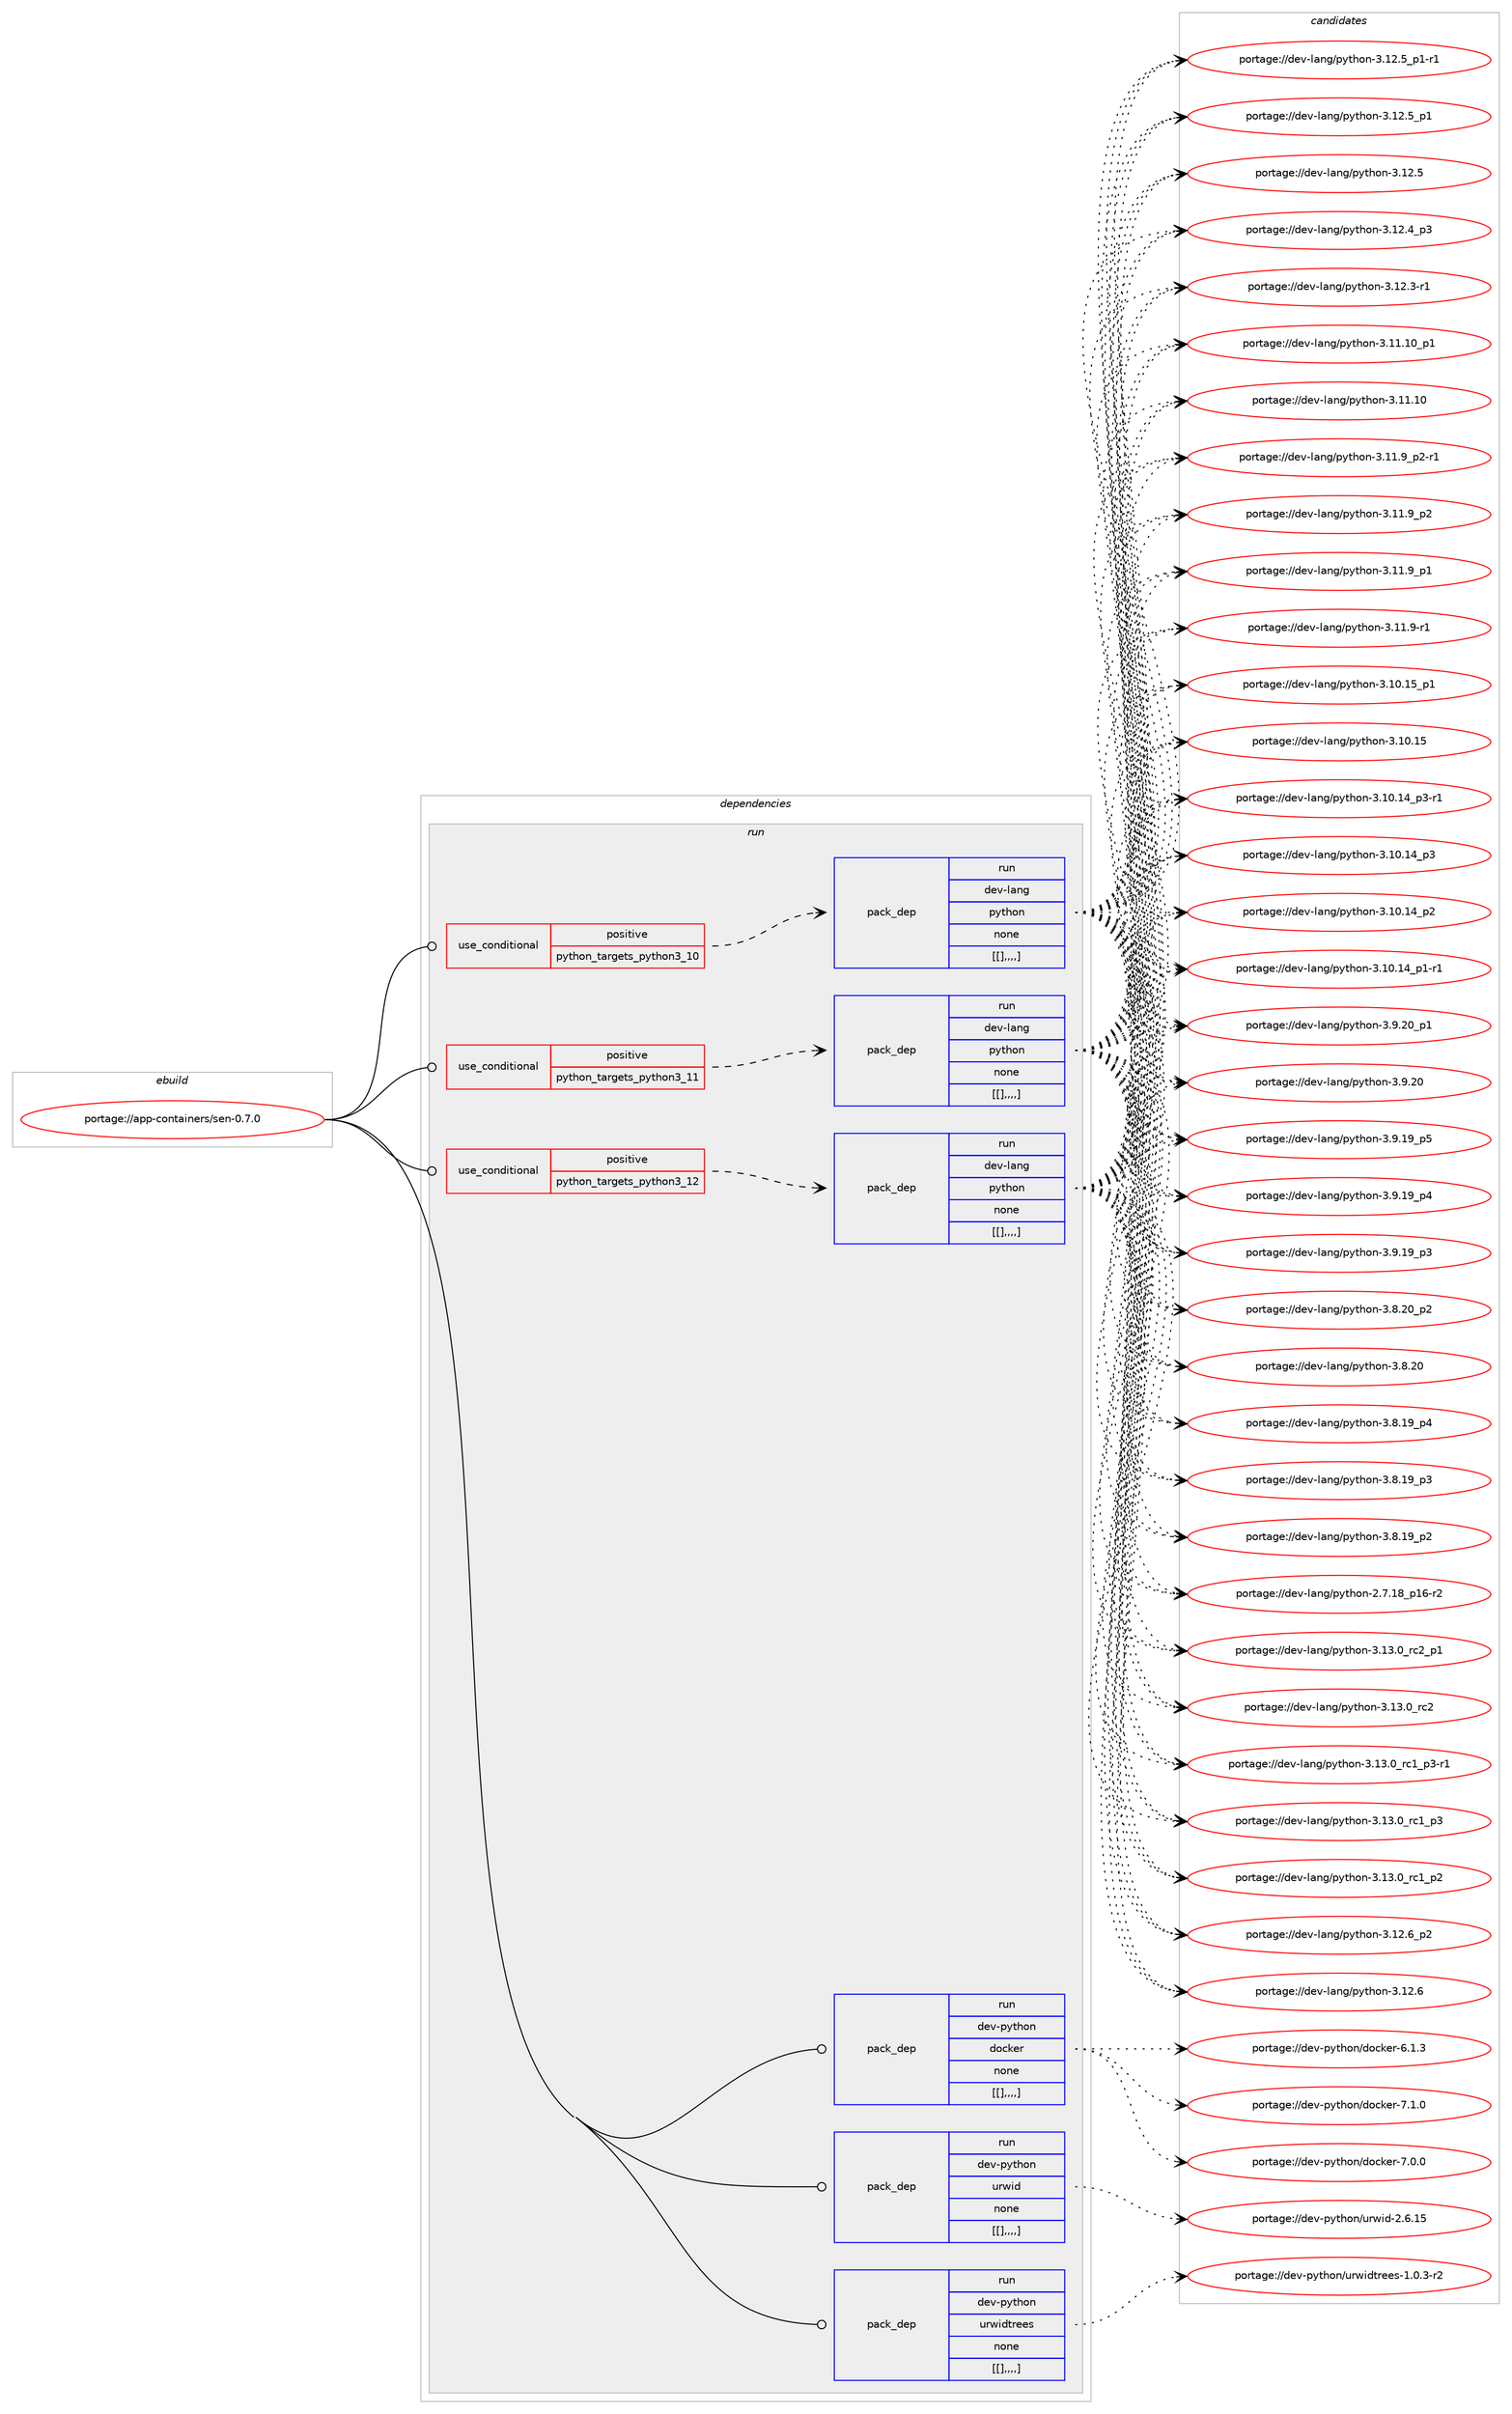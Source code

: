 digraph prolog {

# *************
# Graph options
# *************

newrank=true;
concentrate=true;
compound=true;
graph [rankdir=LR,fontname=Helvetica,fontsize=10,ranksep=1.5];#, ranksep=2.5, nodesep=0.2];
edge  [arrowhead=vee];
node  [fontname=Helvetica,fontsize=10];

# **********
# The ebuild
# **********

subgraph cluster_leftcol {
color=gray;
label=<<i>ebuild</i>>;
id [label="portage://app-containers/sen-0.7.0", color=red, width=4, href="../app-containers/sen-0.7.0.svg"];
}

# ****************
# The dependencies
# ****************

subgraph cluster_midcol {
color=gray;
label=<<i>dependencies</i>>;
subgraph cluster_compile {
fillcolor="#eeeeee";
style=filled;
label=<<i>compile</i>>;
}
subgraph cluster_compileandrun {
fillcolor="#eeeeee";
style=filled;
label=<<i>compile and run</i>>;
}
subgraph cluster_run {
fillcolor="#eeeeee";
style=filled;
label=<<i>run</i>>;
subgraph cond3434 {
dependency12498 [label=<<TABLE BORDER="0" CELLBORDER="1" CELLSPACING="0" CELLPADDING="4"><TR><TD ROWSPAN="3" CELLPADDING="10">use_conditional</TD></TR><TR><TD>positive</TD></TR><TR><TD>python_targets_python3_10</TD></TR></TABLE>>, shape=none, color=red];
subgraph pack8996 {
dependency12499 [label=<<TABLE BORDER="0" CELLBORDER="1" CELLSPACING="0" CELLPADDING="4" WIDTH="220"><TR><TD ROWSPAN="6" CELLPADDING="30">pack_dep</TD></TR><TR><TD WIDTH="110">run</TD></TR><TR><TD>dev-lang</TD></TR><TR><TD>python</TD></TR><TR><TD>none</TD></TR><TR><TD>[[],,,,]</TD></TR></TABLE>>, shape=none, color=blue];
}
dependency12498:e -> dependency12499:w [weight=20,style="dashed",arrowhead="vee"];
}
id:e -> dependency12498:w [weight=20,style="solid",arrowhead="odot"];
subgraph cond3435 {
dependency12500 [label=<<TABLE BORDER="0" CELLBORDER="1" CELLSPACING="0" CELLPADDING="4"><TR><TD ROWSPAN="3" CELLPADDING="10">use_conditional</TD></TR><TR><TD>positive</TD></TR><TR><TD>python_targets_python3_11</TD></TR></TABLE>>, shape=none, color=red];
subgraph pack8997 {
dependency12501 [label=<<TABLE BORDER="0" CELLBORDER="1" CELLSPACING="0" CELLPADDING="4" WIDTH="220"><TR><TD ROWSPAN="6" CELLPADDING="30">pack_dep</TD></TR><TR><TD WIDTH="110">run</TD></TR><TR><TD>dev-lang</TD></TR><TR><TD>python</TD></TR><TR><TD>none</TD></TR><TR><TD>[[],,,,]</TD></TR></TABLE>>, shape=none, color=blue];
}
dependency12500:e -> dependency12501:w [weight=20,style="dashed",arrowhead="vee"];
}
id:e -> dependency12500:w [weight=20,style="solid",arrowhead="odot"];
subgraph cond3436 {
dependency12502 [label=<<TABLE BORDER="0" CELLBORDER="1" CELLSPACING="0" CELLPADDING="4"><TR><TD ROWSPAN="3" CELLPADDING="10">use_conditional</TD></TR><TR><TD>positive</TD></TR><TR><TD>python_targets_python3_12</TD></TR></TABLE>>, shape=none, color=red];
subgraph pack8998 {
dependency12503 [label=<<TABLE BORDER="0" CELLBORDER="1" CELLSPACING="0" CELLPADDING="4" WIDTH="220"><TR><TD ROWSPAN="6" CELLPADDING="30">pack_dep</TD></TR><TR><TD WIDTH="110">run</TD></TR><TR><TD>dev-lang</TD></TR><TR><TD>python</TD></TR><TR><TD>none</TD></TR><TR><TD>[[],,,,]</TD></TR></TABLE>>, shape=none, color=blue];
}
dependency12502:e -> dependency12503:w [weight=20,style="dashed",arrowhead="vee"];
}
id:e -> dependency12502:w [weight=20,style="solid",arrowhead="odot"];
subgraph pack8999 {
dependency12504 [label=<<TABLE BORDER="0" CELLBORDER="1" CELLSPACING="0" CELLPADDING="4" WIDTH="220"><TR><TD ROWSPAN="6" CELLPADDING="30">pack_dep</TD></TR><TR><TD WIDTH="110">run</TD></TR><TR><TD>dev-python</TD></TR><TR><TD>docker</TD></TR><TR><TD>none</TD></TR><TR><TD>[[],,,,]</TD></TR></TABLE>>, shape=none, color=blue];
}
id:e -> dependency12504:w [weight=20,style="solid",arrowhead="odot"];
subgraph pack9000 {
dependency12505 [label=<<TABLE BORDER="0" CELLBORDER="1" CELLSPACING="0" CELLPADDING="4" WIDTH="220"><TR><TD ROWSPAN="6" CELLPADDING="30">pack_dep</TD></TR><TR><TD WIDTH="110">run</TD></TR><TR><TD>dev-python</TD></TR><TR><TD>urwid</TD></TR><TR><TD>none</TD></TR><TR><TD>[[],,,,]</TD></TR></TABLE>>, shape=none, color=blue];
}
id:e -> dependency12505:w [weight=20,style="solid",arrowhead="odot"];
subgraph pack9001 {
dependency12506 [label=<<TABLE BORDER="0" CELLBORDER="1" CELLSPACING="0" CELLPADDING="4" WIDTH="220"><TR><TD ROWSPAN="6" CELLPADDING="30">pack_dep</TD></TR><TR><TD WIDTH="110">run</TD></TR><TR><TD>dev-python</TD></TR><TR><TD>urwidtrees</TD></TR><TR><TD>none</TD></TR><TR><TD>[[],,,,]</TD></TR></TABLE>>, shape=none, color=blue];
}
id:e -> dependency12506:w [weight=20,style="solid",arrowhead="odot"];
}
}

# **************
# The candidates
# **************

subgraph cluster_choices {
rank=same;
color=gray;
label=<<i>candidates</i>>;

subgraph choice8996 {
color=black;
nodesep=1;
choice100101118451089711010347112121116104111110455146495146489511499509511249 [label="portage://dev-lang/python-3.13.0_rc2_p1", color=red, width=4,href="../dev-lang/python-3.13.0_rc2_p1.svg"];
choice10010111845108971101034711212111610411111045514649514648951149950 [label="portage://dev-lang/python-3.13.0_rc2", color=red, width=4,href="../dev-lang/python-3.13.0_rc2.svg"];
choice1001011184510897110103471121211161041111104551464951464895114994995112514511449 [label="portage://dev-lang/python-3.13.0_rc1_p3-r1", color=red, width=4,href="../dev-lang/python-3.13.0_rc1_p3-r1.svg"];
choice100101118451089711010347112121116104111110455146495146489511499499511251 [label="portage://dev-lang/python-3.13.0_rc1_p3", color=red, width=4,href="../dev-lang/python-3.13.0_rc1_p3.svg"];
choice100101118451089711010347112121116104111110455146495146489511499499511250 [label="portage://dev-lang/python-3.13.0_rc1_p2", color=red, width=4,href="../dev-lang/python-3.13.0_rc1_p2.svg"];
choice100101118451089711010347112121116104111110455146495046549511250 [label="portage://dev-lang/python-3.12.6_p2", color=red, width=4,href="../dev-lang/python-3.12.6_p2.svg"];
choice10010111845108971101034711212111610411111045514649504654 [label="portage://dev-lang/python-3.12.6", color=red, width=4,href="../dev-lang/python-3.12.6.svg"];
choice1001011184510897110103471121211161041111104551464950465395112494511449 [label="portage://dev-lang/python-3.12.5_p1-r1", color=red, width=4,href="../dev-lang/python-3.12.5_p1-r1.svg"];
choice100101118451089711010347112121116104111110455146495046539511249 [label="portage://dev-lang/python-3.12.5_p1", color=red, width=4,href="../dev-lang/python-3.12.5_p1.svg"];
choice10010111845108971101034711212111610411111045514649504653 [label="portage://dev-lang/python-3.12.5", color=red, width=4,href="../dev-lang/python-3.12.5.svg"];
choice100101118451089711010347112121116104111110455146495046529511251 [label="portage://dev-lang/python-3.12.4_p3", color=red, width=4,href="../dev-lang/python-3.12.4_p3.svg"];
choice100101118451089711010347112121116104111110455146495046514511449 [label="portage://dev-lang/python-3.12.3-r1", color=red, width=4,href="../dev-lang/python-3.12.3-r1.svg"];
choice10010111845108971101034711212111610411111045514649494649489511249 [label="portage://dev-lang/python-3.11.10_p1", color=red, width=4,href="../dev-lang/python-3.11.10_p1.svg"];
choice1001011184510897110103471121211161041111104551464949464948 [label="portage://dev-lang/python-3.11.10", color=red, width=4,href="../dev-lang/python-3.11.10.svg"];
choice1001011184510897110103471121211161041111104551464949465795112504511449 [label="portage://dev-lang/python-3.11.9_p2-r1", color=red, width=4,href="../dev-lang/python-3.11.9_p2-r1.svg"];
choice100101118451089711010347112121116104111110455146494946579511250 [label="portage://dev-lang/python-3.11.9_p2", color=red, width=4,href="../dev-lang/python-3.11.9_p2.svg"];
choice100101118451089711010347112121116104111110455146494946579511249 [label="portage://dev-lang/python-3.11.9_p1", color=red, width=4,href="../dev-lang/python-3.11.9_p1.svg"];
choice100101118451089711010347112121116104111110455146494946574511449 [label="portage://dev-lang/python-3.11.9-r1", color=red, width=4,href="../dev-lang/python-3.11.9-r1.svg"];
choice10010111845108971101034711212111610411111045514649484649539511249 [label="portage://dev-lang/python-3.10.15_p1", color=red, width=4,href="../dev-lang/python-3.10.15_p1.svg"];
choice1001011184510897110103471121211161041111104551464948464953 [label="portage://dev-lang/python-3.10.15", color=red, width=4,href="../dev-lang/python-3.10.15.svg"];
choice100101118451089711010347112121116104111110455146494846495295112514511449 [label="portage://dev-lang/python-3.10.14_p3-r1", color=red, width=4,href="../dev-lang/python-3.10.14_p3-r1.svg"];
choice10010111845108971101034711212111610411111045514649484649529511251 [label="portage://dev-lang/python-3.10.14_p3", color=red, width=4,href="../dev-lang/python-3.10.14_p3.svg"];
choice10010111845108971101034711212111610411111045514649484649529511250 [label="portage://dev-lang/python-3.10.14_p2", color=red, width=4,href="../dev-lang/python-3.10.14_p2.svg"];
choice100101118451089711010347112121116104111110455146494846495295112494511449 [label="portage://dev-lang/python-3.10.14_p1-r1", color=red, width=4,href="../dev-lang/python-3.10.14_p1-r1.svg"];
choice100101118451089711010347112121116104111110455146574650489511249 [label="portage://dev-lang/python-3.9.20_p1", color=red, width=4,href="../dev-lang/python-3.9.20_p1.svg"];
choice10010111845108971101034711212111610411111045514657465048 [label="portage://dev-lang/python-3.9.20", color=red, width=4,href="../dev-lang/python-3.9.20.svg"];
choice100101118451089711010347112121116104111110455146574649579511253 [label="portage://dev-lang/python-3.9.19_p5", color=red, width=4,href="../dev-lang/python-3.9.19_p5.svg"];
choice100101118451089711010347112121116104111110455146574649579511252 [label="portage://dev-lang/python-3.9.19_p4", color=red, width=4,href="../dev-lang/python-3.9.19_p4.svg"];
choice100101118451089711010347112121116104111110455146574649579511251 [label="portage://dev-lang/python-3.9.19_p3", color=red, width=4,href="../dev-lang/python-3.9.19_p3.svg"];
choice100101118451089711010347112121116104111110455146564650489511250 [label="portage://dev-lang/python-3.8.20_p2", color=red, width=4,href="../dev-lang/python-3.8.20_p2.svg"];
choice10010111845108971101034711212111610411111045514656465048 [label="portage://dev-lang/python-3.8.20", color=red, width=4,href="../dev-lang/python-3.8.20.svg"];
choice100101118451089711010347112121116104111110455146564649579511252 [label="portage://dev-lang/python-3.8.19_p4", color=red, width=4,href="../dev-lang/python-3.8.19_p4.svg"];
choice100101118451089711010347112121116104111110455146564649579511251 [label="portage://dev-lang/python-3.8.19_p3", color=red, width=4,href="../dev-lang/python-3.8.19_p3.svg"];
choice100101118451089711010347112121116104111110455146564649579511250 [label="portage://dev-lang/python-3.8.19_p2", color=red, width=4,href="../dev-lang/python-3.8.19_p2.svg"];
choice100101118451089711010347112121116104111110455046554649569511249544511450 [label="portage://dev-lang/python-2.7.18_p16-r2", color=red, width=4,href="../dev-lang/python-2.7.18_p16-r2.svg"];
dependency12499:e -> choice100101118451089711010347112121116104111110455146495146489511499509511249:w [style=dotted,weight="100"];
dependency12499:e -> choice10010111845108971101034711212111610411111045514649514648951149950:w [style=dotted,weight="100"];
dependency12499:e -> choice1001011184510897110103471121211161041111104551464951464895114994995112514511449:w [style=dotted,weight="100"];
dependency12499:e -> choice100101118451089711010347112121116104111110455146495146489511499499511251:w [style=dotted,weight="100"];
dependency12499:e -> choice100101118451089711010347112121116104111110455146495146489511499499511250:w [style=dotted,weight="100"];
dependency12499:e -> choice100101118451089711010347112121116104111110455146495046549511250:w [style=dotted,weight="100"];
dependency12499:e -> choice10010111845108971101034711212111610411111045514649504654:w [style=dotted,weight="100"];
dependency12499:e -> choice1001011184510897110103471121211161041111104551464950465395112494511449:w [style=dotted,weight="100"];
dependency12499:e -> choice100101118451089711010347112121116104111110455146495046539511249:w [style=dotted,weight="100"];
dependency12499:e -> choice10010111845108971101034711212111610411111045514649504653:w [style=dotted,weight="100"];
dependency12499:e -> choice100101118451089711010347112121116104111110455146495046529511251:w [style=dotted,weight="100"];
dependency12499:e -> choice100101118451089711010347112121116104111110455146495046514511449:w [style=dotted,weight="100"];
dependency12499:e -> choice10010111845108971101034711212111610411111045514649494649489511249:w [style=dotted,weight="100"];
dependency12499:e -> choice1001011184510897110103471121211161041111104551464949464948:w [style=dotted,weight="100"];
dependency12499:e -> choice1001011184510897110103471121211161041111104551464949465795112504511449:w [style=dotted,weight="100"];
dependency12499:e -> choice100101118451089711010347112121116104111110455146494946579511250:w [style=dotted,weight="100"];
dependency12499:e -> choice100101118451089711010347112121116104111110455146494946579511249:w [style=dotted,weight="100"];
dependency12499:e -> choice100101118451089711010347112121116104111110455146494946574511449:w [style=dotted,weight="100"];
dependency12499:e -> choice10010111845108971101034711212111610411111045514649484649539511249:w [style=dotted,weight="100"];
dependency12499:e -> choice1001011184510897110103471121211161041111104551464948464953:w [style=dotted,weight="100"];
dependency12499:e -> choice100101118451089711010347112121116104111110455146494846495295112514511449:w [style=dotted,weight="100"];
dependency12499:e -> choice10010111845108971101034711212111610411111045514649484649529511251:w [style=dotted,weight="100"];
dependency12499:e -> choice10010111845108971101034711212111610411111045514649484649529511250:w [style=dotted,weight="100"];
dependency12499:e -> choice100101118451089711010347112121116104111110455146494846495295112494511449:w [style=dotted,weight="100"];
dependency12499:e -> choice100101118451089711010347112121116104111110455146574650489511249:w [style=dotted,weight="100"];
dependency12499:e -> choice10010111845108971101034711212111610411111045514657465048:w [style=dotted,weight="100"];
dependency12499:e -> choice100101118451089711010347112121116104111110455146574649579511253:w [style=dotted,weight="100"];
dependency12499:e -> choice100101118451089711010347112121116104111110455146574649579511252:w [style=dotted,weight="100"];
dependency12499:e -> choice100101118451089711010347112121116104111110455146574649579511251:w [style=dotted,weight="100"];
dependency12499:e -> choice100101118451089711010347112121116104111110455146564650489511250:w [style=dotted,weight="100"];
dependency12499:e -> choice10010111845108971101034711212111610411111045514656465048:w [style=dotted,weight="100"];
dependency12499:e -> choice100101118451089711010347112121116104111110455146564649579511252:w [style=dotted,weight="100"];
dependency12499:e -> choice100101118451089711010347112121116104111110455146564649579511251:w [style=dotted,weight="100"];
dependency12499:e -> choice100101118451089711010347112121116104111110455146564649579511250:w [style=dotted,weight="100"];
dependency12499:e -> choice100101118451089711010347112121116104111110455046554649569511249544511450:w [style=dotted,weight="100"];
}
subgraph choice8997 {
color=black;
nodesep=1;
choice100101118451089711010347112121116104111110455146495146489511499509511249 [label="portage://dev-lang/python-3.13.0_rc2_p1", color=red, width=4,href="../dev-lang/python-3.13.0_rc2_p1.svg"];
choice10010111845108971101034711212111610411111045514649514648951149950 [label="portage://dev-lang/python-3.13.0_rc2", color=red, width=4,href="../dev-lang/python-3.13.0_rc2.svg"];
choice1001011184510897110103471121211161041111104551464951464895114994995112514511449 [label="portage://dev-lang/python-3.13.0_rc1_p3-r1", color=red, width=4,href="../dev-lang/python-3.13.0_rc1_p3-r1.svg"];
choice100101118451089711010347112121116104111110455146495146489511499499511251 [label="portage://dev-lang/python-3.13.0_rc1_p3", color=red, width=4,href="../dev-lang/python-3.13.0_rc1_p3.svg"];
choice100101118451089711010347112121116104111110455146495146489511499499511250 [label="portage://dev-lang/python-3.13.0_rc1_p2", color=red, width=4,href="../dev-lang/python-3.13.0_rc1_p2.svg"];
choice100101118451089711010347112121116104111110455146495046549511250 [label="portage://dev-lang/python-3.12.6_p2", color=red, width=4,href="../dev-lang/python-3.12.6_p2.svg"];
choice10010111845108971101034711212111610411111045514649504654 [label="portage://dev-lang/python-3.12.6", color=red, width=4,href="../dev-lang/python-3.12.6.svg"];
choice1001011184510897110103471121211161041111104551464950465395112494511449 [label="portage://dev-lang/python-3.12.5_p1-r1", color=red, width=4,href="../dev-lang/python-3.12.5_p1-r1.svg"];
choice100101118451089711010347112121116104111110455146495046539511249 [label="portage://dev-lang/python-3.12.5_p1", color=red, width=4,href="../dev-lang/python-3.12.5_p1.svg"];
choice10010111845108971101034711212111610411111045514649504653 [label="portage://dev-lang/python-3.12.5", color=red, width=4,href="../dev-lang/python-3.12.5.svg"];
choice100101118451089711010347112121116104111110455146495046529511251 [label="portage://dev-lang/python-3.12.4_p3", color=red, width=4,href="../dev-lang/python-3.12.4_p3.svg"];
choice100101118451089711010347112121116104111110455146495046514511449 [label="portage://dev-lang/python-3.12.3-r1", color=red, width=4,href="../dev-lang/python-3.12.3-r1.svg"];
choice10010111845108971101034711212111610411111045514649494649489511249 [label="portage://dev-lang/python-3.11.10_p1", color=red, width=4,href="../dev-lang/python-3.11.10_p1.svg"];
choice1001011184510897110103471121211161041111104551464949464948 [label="portage://dev-lang/python-3.11.10", color=red, width=4,href="../dev-lang/python-3.11.10.svg"];
choice1001011184510897110103471121211161041111104551464949465795112504511449 [label="portage://dev-lang/python-3.11.9_p2-r1", color=red, width=4,href="../dev-lang/python-3.11.9_p2-r1.svg"];
choice100101118451089711010347112121116104111110455146494946579511250 [label="portage://dev-lang/python-3.11.9_p2", color=red, width=4,href="../dev-lang/python-3.11.9_p2.svg"];
choice100101118451089711010347112121116104111110455146494946579511249 [label="portage://dev-lang/python-3.11.9_p1", color=red, width=4,href="../dev-lang/python-3.11.9_p1.svg"];
choice100101118451089711010347112121116104111110455146494946574511449 [label="portage://dev-lang/python-3.11.9-r1", color=red, width=4,href="../dev-lang/python-3.11.9-r1.svg"];
choice10010111845108971101034711212111610411111045514649484649539511249 [label="portage://dev-lang/python-3.10.15_p1", color=red, width=4,href="../dev-lang/python-3.10.15_p1.svg"];
choice1001011184510897110103471121211161041111104551464948464953 [label="portage://dev-lang/python-3.10.15", color=red, width=4,href="../dev-lang/python-3.10.15.svg"];
choice100101118451089711010347112121116104111110455146494846495295112514511449 [label="portage://dev-lang/python-3.10.14_p3-r1", color=red, width=4,href="../dev-lang/python-3.10.14_p3-r1.svg"];
choice10010111845108971101034711212111610411111045514649484649529511251 [label="portage://dev-lang/python-3.10.14_p3", color=red, width=4,href="../dev-lang/python-3.10.14_p3.svg"];
choice10010111845108971101034711212111610411111045514649484649529511250 [label="portage://dev-lang/python-3.10.14_p2", color=red, width=4,href="../dev-lang/python-3.10.14_p2.svg"];
choice100101118451089711010347112121116104111110455146494846495295112494511449 [label="portage://dev-lang/python-3.10.14_p1-r1", color=red, width=4,href="../dev-lang/python-3.10.14_p1-r1.svg"];
choice100101118451089711010347112121116104111110455146574650489511249 [label="portage://dev-lang/python-3.9.20_p1", color=red, width=4,href="../dev-lang/python-3.9.20_p1.svg"];
choice10010111845108971101034711212111610411111045514657465048 [label="portage://dev-lang/python-3.9.20", color=red, width=4,href="../dev-lang/python-3.9.20.svg"];
choice100101118451089711010347112121116104111110455146574649579511253 [label="portage://dev-lang/python-3.9.19_p5", color=red, width=4,href="../dev-lang/python-3.9.19_p5.svg"];
choice100101118451089711010347112121116104111110455146574649579511252 [label="portage://dev-lang/python-3.9.19_p4", color=red, width=4,href="../dev-lang/python-3.9.19_p4.svg"];
choice100101118451089711010347112121116104111110455146574649579511251 [label="portage://dev-lang/python-3.9.19_p3", color=red, width=4,href="../dev-lang/python-3.9.19_p3.svg"];
choice100101118451089711010347112121116104111110455146564650489511250 [label="portage://dev-lang/python-3.8.20_p2", color=red, width=4,href="../dev-lang/python-3.8.20_p2.svg"];
choice10010111845108971101034711212111610411111045514656465048 [label="portage://dev-lang/python-3.8.20", color=red, width=4,href="../dev-lang/python-3.8.20.svg"];
choice100101118451089711010347112121116104111110455146564649579511252 [label="portage://dev-lang/python-3.8.19_p4", color=red, width=4,href="../dev-lang/python-3.8.19_p4.svg"];
choice100101118451089711010347112121116104111110455146564649579511251 [label="portage://dev-lang/python-3.8.19_p3", color=red, width=4,href="../dev-lang/python-3.8.19_p3.svg"];
choice100101118451089711010347112121116104111110455146564649579511250 [label="portage://dev-lang/python-3.8.19_p2", color=red, width=4,href="../dev-lang/python-3.8.19_p2.svg"];
choice100101118451089711010347112121116104111110455046554649569511249544511450 [label="portage://dev-lang/python-2.7.18_p16-r2", color=red, width=4,href="../dev-lang/python-2.7.18_p16-r2.svg"];
dependency12501:e -> choice100101118451089711010347112121116104111110455146495146489511499509511249:w [style=dotted,weight="100"];
dependency12501:e -> choice10010111845108971101034711212111610411111045514649514648951149950:w [style=dotted,weight="100"];
dependency12501:e -> choice1001011184510897110103471121211161041111104551464951464895114994995112514511449:w [style=dotted,weight="100"];
dependency12501:e -> choice100101118451089711010347112121116104111110455146495146489511499499511251:w [style=dotted,weight="100"];
dependency12501:e -> choice100101118451089711010347112121116104111110455146495146489511499499511250:w [style=dotted,weight="100"];
dependency12501:e -> choice100101118451089711010347112121116104111110455146495046549511250:w [style=dotted,weight="100"];
dependency12501:e -> choice10010111845108971101034711212111610411111045514649504654:w [style=dotted,weight="100"];
dependency12501:e -> choice1001011184510897110103471121211161041111104551464950465395112494511449:w [style=dotted,weight="100"];
dependency12501:e -> choice100101118451089711010347112121116104111110455146495046539511249:w [style=dotted,weight="100"];
dependency12501:e -> choice10010111845108971101034711212111610411111045514649504653:w [style=dotted,weight="100"];
dependency12501:e -> choice100101118451089711010347112121116104111110455146495046529511251:w [style=dotted,weight="100"];
dependency12501:e -> choice100101118451089711010347112121116104111110455146495046514511449:w [style=dotted,weight="100"];
dependency12501:e -> choice10010111845108971101034711212111610411111045514649494649489511249:w [style=dotted,weight="100"];
dependency12501:e -> choice1001011184510897110103471121211161041111104551464949464948:w [style=dotted,weight="100"];
dependency12501:e -> choice1001011184510897110103471121211161041111104551464949465795112504511449:w [style=dotted,weight="100"];
dependency12501:e -> choice100101118451089711010347112121116104111110455146494946579511250:w [style=dotted,weight="100"];
dependency12501:e -> choice100101118451089711010347112121116104111110455146494946579511249:w [style=dotted,weight="100"];
dependency12501:e -> choice100101118451089711010347112121116104111110455146494946574511449:w [style=dotted,weight="100"];
dependency12501:e -> choice10010111845108971101034711212111610411111045514649484649539511249:w [style=dotted,weight="100"];
dependency12501:e -> choice1001011184510897110103471121211161041111104551464948464953:w [style=dotted,weight="100"];
dependency12501:e -> choice100101118451089711010347112121116104111110455146494846495295112514511449:w [style=dotted,weight="100"];
dependency12501:e -> choice10010111845108971101034711212111610411111045514649484649529511251:w [style=dotted,weight="100"];
dependency12501:e -> choice10010111845108971101034711212111610411111045514649484649529511250:w [style=dotted,weight="100"];
dependency12501:e -> choice100101118451089711010347112121116104111110455146494846495295112494511449:w [style=dotted,weight="100"];
dependency12501:e -> choice100101118451089711010347112121116104111110455146574650489511249:w [style=dotted,weight="100"];
dependency12501:e -> choice10010111845108971101034711212111610411111045514657465048:w [style=dotted,weight="100"];
dependency12501:e -> choice100101118451089711010347112121116104111110455146574649579511253:w [style=dotted,weight="100"];
dependency12501:e -> choice100101118451089711010347112121116104111110455146574649579511252:w [style=dotted,weight="100"];
dependency12501:e -> choice100101118451089711010347112121116104111110455146574649579511251:w [style=dotted,weight="100"];
dependency12501:e -> choice100101118451089711010347112121116104111110455146564650489511250:w [style=dotted,weight="100"];
dependency12501:e -> choice10010111845108971101034711212111610411111045514656465048:w [style=dotted,weight="100"];
dependency12501:e -> choice100101118451089711010347112121116104111110455146564649579511252:w [style=dotted,weight="100"];
dependency12501:e -> choice100101118451089711010347112121116104111110455146564649579511251:w [style=dotted,weight="100"];
dependency12501:e -> choice100101118451089711010347112121116104111110455146564649579511250:w [style=dotted,weight="100"];
dependency12501:e -> choice100101118451089711010347112121116104111110455046554649569511249544511450:w [style=dotted,weight="100"];
}
subgraph choice8998 {
color=black;
nodesep=1;
choice100101118451089711010347112121116104111110455146495146489511499509511249 [label="portage://dev-lang/python-3.13.0_rc2_p1", color=red, width=4,href="../dev-lang/python-3.13.0_rc2_p1.svg"];
choice10010111845108971101034711212111610411111045514649514648951149950 [label="portage://dev-lang/python-3.13.0_rc2", color=red, width=4,href="../dev-lang/python-3.13.0_rc2.svg"];
choice1001011184510897110103471121211161041111104551464951464895114994995112514511449 [label="portage://dev-lang/python-3.13.0_rc1_p3-r1", color=red, width=4,href="../dev-lang/python-3.13.0_rc1_p3-r1.svg"];
choice100101118451089711010347112121116104111110455146495146489511499499511251 [label="portage://dev-lang/python-3.13.0_rc1_p3", color=red, width=4,href="../dev-lang/python-3.13.0_rc1_p3.svg"];
choice100101118451089711010347112121116104111110455146495146489511499499511250 [label="portage://dev-lang/python-3.13.0_rc1_p2", color=red, width=4,href="../dev-lang/python-3.13.0_rc1_p2.svg"];
choice100101118451089711010347112121116104111110455146495046549511250 [label="portage://dev-lang/python-3.12.6_p2", color=red, width=4,href="../dev-lang/python-3.12.6_p2.svg"];
choice10010111845108971101034711212111610411111045514649504654 [label="portage://dev-lang/python-3.12.6", color=red, width=4,href="../dev-lang/python-3.12.6.svg"];
choice1001011184510897110103471121211161041111104551464950465395112494511449 [label="portage://dev-lang/python-3.12.5_p1-r1", color=red, width=4,href="../dev-lang/python-3.12.5_p1-r1.svg"];
choice100101118451089711010347112121116104111110455146495046539511249 [label="portage://dev-lang/python-3.12.5_p1", color=red, width=4,href="../dev-lang/python-3.12.5_p1.svg"];
choice10010111845108971101034711212111610411111045514649504653 [label="portage://dev-lang/python-3.12.5", color=red, width=4,href="../dev-lang/python-3.12.5.svg"];
choice100101118451089711010347112121116104111110455146495046529511251 [label="portage://dev-lang/python-3.12.4_p3", color=red, width=4,href="../dev-lang/python-3.12.4_p3.svg"];
choice100101118451089711010347112121116104111110455146495046514511449 [label="portage://dev-lang/python-3.12.3-r1", color=red, width=4,href="../dev-lang/python-3.12.3-r1.svg"];
choice10010111845108971101034711212111610411111045514649494649489511249 [label="portage://dev-lang/python-3.11.10_p1", color=red, width=4,href="../dev-lang/python-3.11.10_p1.svg"];
choice1001011184510897110103471121211161041111104551464949464948 [label="portage://dev-lang/python-3.11.10", color=red, width=4,href="../dev-lang/python-3.11.10.svg"];
choice1001011184510897110103471121211161041111104551464949465795112504511449 [label="portage://dev-lang/python-3.11.9_p2-r1", color=red, width=4,href="../dev-lang/python-3.11.9_p2-r1.svg"];
choice100101118451089711010347112121116104111110455146494946579511250 [label="portage://dev-lang/python-3.11.9_p2", color=red, width=4,href="../dev-lang/python-3.11.9_p2.svg"];
choice100101118451089711010347112121116104111110455146494946579511249 [label="portage://dev-lang/python-3.11.9_p1", color=red, width=4,href="../dev-lang/python-3.11.9_p1.svg"];
choice100101118451089711010347112121116104111110455146494946574511449 [label="portage://dev-lang/python-3.11.9-r1", color=red, width=4,href="../dev-lang/python-3.11.9-r1.svg"];
choice10010111845108971101034711212111610411111045514649484649539511249 [label="portage://dev-lang/python-3.10.15_p1", color=red, width=4,href="../dev-lang/python-3.10.15_p1.svg"];
choice1001011184510897110103471121211161041111104551464948464953 [label="portage://dev-lang/python-3.10.15", color=red, width=4,href="../dev-lang/python-3.10.15.svg"];
choice100101118451089711010347112121116104111110455146494846495295112514511449 [label="portage://dev-lang/python-3.10.14_p3-r1", color=red, width=4,href="../dev-lang/python-3.10.14_p3-r1.svg"];
choice10010111845108971101034711212111610411111045514649484649529511251 [label="portage://dev-lang/python-3.10.14_p3", color=red, width=4,href="../dev-lang/python-3.10.14_p3.svg"];
choice10010111845108971101034711212111610411111045514649484649529511250 [label="portage://dev-lang/python-3.10.14_p2", color=red, width=4,href="../dev-lang/python-3.10.14_p2.svg"];
choice100101118451089711010347112121116104111110455146494846495295112494511449 [label="portage://dev-lang/python-3.10.14_p1-r1", color=red, width=4,href="../dev-lang/python-3.10.14_p1-r1.svg"];
choice100101118451089711010347112121116104111110455146574650489511249 [label="portage://dev-lang/python-3.9.20_p1", color=red, width=4,href="../dev-lang/python-3.9.20_p1.svg"];
choice10010111845108971101034711212111610411111045514657465048 [label="portage://dev-lang/python-3.9.20", color=red, width=4,href="../dev-lang/python-3.9.20.svg"];
choice100101118451089711010347112121116104111110455146574649579511253 [label="portage://dev-lang/python-3.9.19_p5", color=red, width=4,href="../dev-lang/python-3.9.19_p5.svg"];
choice100101118451089711010347112121116104111110455146574649579511252 [label="portage://dev-lang/python-3.9.19_p4", color=red, width=4,href="../dev-lang/python-3.9.19_p4.svg"];
choice100101118451089711010347112121116104111110455146574649579511251 [label="portage://dev-lang/python-3.9.19_p3", color=red, width=4,href="../dev-lang/python-3.9.19_p3.svg"];
choice100101118451089711010347112121116104111110455146564650489511250 [label="portage://dev-lang/python-3.8.20_p2", color=red, width=4,href="../dev-lang/python-3.8.20_p2.svg"];
choice10010111845108971101034711212111610411111045514656465048 [label="portage://dev-lang/python-3.8.20", color=red, width=4,href="../dev-lang/python-3.8.20.svg"];
choice100101118451089711010347112121116104111110455146564649579511252 [label="portage://dev-lang/python-3.8.19_p4", color=red, width=4,href="../dev-lang/python-3.8.19_p4.svg"];
choice100101118451089711010347112121116104111110455146564649579511251 [label="portage://dev-lang/python-3.8.19_p3", color=red, width=4,href="../dev-lang/python-3.8.19_p3.svg"];
choice100101118451089711010347112121116104111110455146564649579511250 [label="portage://dev-lang/python-3.8.19_p2", color=red, width=4,href="../dev-lang/python-3.8.19_p2.svg"];
choice100101118451089711010347112121116104111110455046554649569511249544511450 [label="portage://dev-lang/python-2.7.18_p16-r2", color=red, width=4,href="../dev-lang/python-2.7.18_p16-r2.svg"];
dependency12503:e -> choice100101118451089711010347112121116104111110455146495146489511499509511249:w [style=dotted,weight="100"];
dependency12503:e -> choice10010111845108971101034711212111610411111045514649514648951149950:w [style=dotted,weight="100"];
dependency12503:e -> choice1001011184510897110103471121211161041111104551464951464895114994995112514511449:w [style=dotted,weight="100"];
dependency12503:e -> choice100101118451089711010347112121116104111110455146495146489511499499511251:w [style=dotted,weight="100"];
dependency12503:e -> choice100101118451089711010347112121116104111110455146495146489511499499511250:w [style=dotted,weight="100"];
dependency12503:e -> choice100101118451089711010347112121116104111110455146495046549511250:w [style=dotted,weight="100"];
dependency12503:e -> choice10010111845108971101034711212111610411111045514649504654:w [style=dotted,weight="100"];
dependency12503:e -> choice1001011184510897110103471121211161041111104551464950465395112494511449:w [style=dotted,weight="100"];
dependency12503:e -> choice100101118451089711010347112121116104111110455146495046539511249:w [style=dotted,weight="100"];
dependency12503:e -> choice10010111845108971101034711212111610411111045514649504653:w [style=dotted,weight="100"];
dependency12503:e -> choice100101118451089711010347112121116104111110455146495046529511251:w [style=dotted,weight="100"];
dependency12503:e -> choice100101118451089711010347112121116104111110455146495046514511449:w [style=dotted,weight="100"];
dependency12503:e -> choice10010111845108971101034711212111610411111045514649494649489511249:w [style=dotted,weight="100"];
dependency12503:e -> choice1001011184510897110103471121211161041111104551464949464948:w [style=dotted,weight="100"];
dependency12503:e -> choice1001011184510897110103471121211161041111104551464949465795112504511449:w [style=dotted,weight="100"];
dependency12503:e -> choice100101118451089711010347112121116104111110455146494946579511250:w [style=dotted,weight="100"];
dependency12503:e -> choice100101118451089711010347112121116104111110455146494946579511249:w [style=dotted,weight="100"];
dependency12503:e -> choice100101118451089711010347112121116104111110455146494946574511449:w [style=dotted,weight="100"];
dependency12503:e -> choice10010111845108971101034711212111610411111045514649484649539511249:w [style=dotted,weight="100"];
dependency12503:e -> choice1001011184510897110103471121211161041111104551464948464953:w [style=dotted,weight="100"];
dependency12503:e -> choice100101118451089711010347112121116104111110455146494846495295112514511449:w [style=dotted,weight="100"];
dependency12503:e -> choice10010111845108971101034711212111610411111045514649484649529511251:w [style=dotted,weight="100"];
dependency12503:e -> choice10010111845108971101034711212111610411111045514649484649529511250:w [style=dotted,weight="100"];
dependency12503:e -> choice100101118451089711010347112121116104111110455146494846495295112494511449:w [style=dotted,weight="100"];
dependency12503:e -> choice100101118451089711010347112121116104111110455146574650489511249:w [style=dotted,weight="100"];
dependency12503:e -> choice10010111845108971101034711212111610411111045514657465048:w [style=dotted,weight="100"];
dependency12503:e -> choice100101118451089711010347112121116104111110455146574649579511253:w [style=dotted,weight="100"];
dependency12503:e -> choice100101118451089711010347112121116104111110455146574649579511252:w [style=dotted,weight="100"];
dependency12503:e -> choice100101118451089711010347112121116104111110455146574649579511251:w [style=dotted,weight="100"];
dependency12503:e -> choice100101118451089711010347112121116104111110455146564650489511250:w [style=dotted,weight="100"];
dependency12503:e -> choice10010111845108971101034711212111610411111045514656465048:w [style=dotted,weight="100"];
dependency12503:e -> choice100101118451089711010347112121116104111110455146564649579511252:w [style=dotted,weight="100"];
dependency12503:e -> choice100101118451089711010347112121116104111110455146564649579511251:w [style=dotted,weight="100"];
dependency12503:e -> choice100101118451089711010347112121116104111110455146564649579511250:w [style=dotted,weight="100"];
dependency12503:e -> choice100101118451089711010347112121116104111110455046554649569511249544511450:w [style=dotted,weight="100"];
}
subgraph choice8999 {
color=black;
nodesep=1;
choice100101118451121211161041111104710011199107101114455546494648 [label="portage://dev-python/docker-7.1.0", color=red, width=4,href="../dev-python/docker-7.1.0.svg"];
choice100101118451121211161041111104710011199107101114455546484648 [label="portage://dev-python/docker-7.0.0", color=red, width=4,href="../dev-python/docker-7.0.0.svg"];
choice100101118451121211161041111104710011199107101114455446494651 [label="portage://dev-python/docker-6.1.3", color=red, width=4,href="../dev-python/docker-6.1.3.svg"];
dependency12504:e -> choice100101118451121211161041111104710011199107101114455546494648:w [style=dotted,weight="100"];
dependency12504:e -> choice100101118451121211161041111104710011199107101114455546484648:w [style=dotted,weight="100"];
dependency12504:e -> choice100101118451121211161041111104710011199107101114455446494651:w [style=dotted,weight="100"];
}
subgraph choice9000 {
color=black;
nodesep=1;
choice100101118451121211161041111104711711411910510045504654464953 [label="portage://dev-python/urwid-2.6.15", color=red, width=4,href="../dev-python/urwid-2.6.15.svg"];
dependency12505:e -> choice100101118451121211161041111104711711411910510045504654464953:w [style=dotted,weight="100"];
}
subgraph choice9001 {
color=black;
nodesep=1;
choice10010111845112121116104111110471171141191051001161141011011154549464846514511450 [label="portage://dev-python/urwidtrees-1.0.3-r2", color=red, width=4,href="../dev-python/urwidtrees-1.0.3-r2.svg"];
dependency12506:e -> choice10010111845112121116104111110471171141191051001161141011011154549464846514511450:w [style=dotted,weight="100"];
}
}

}
